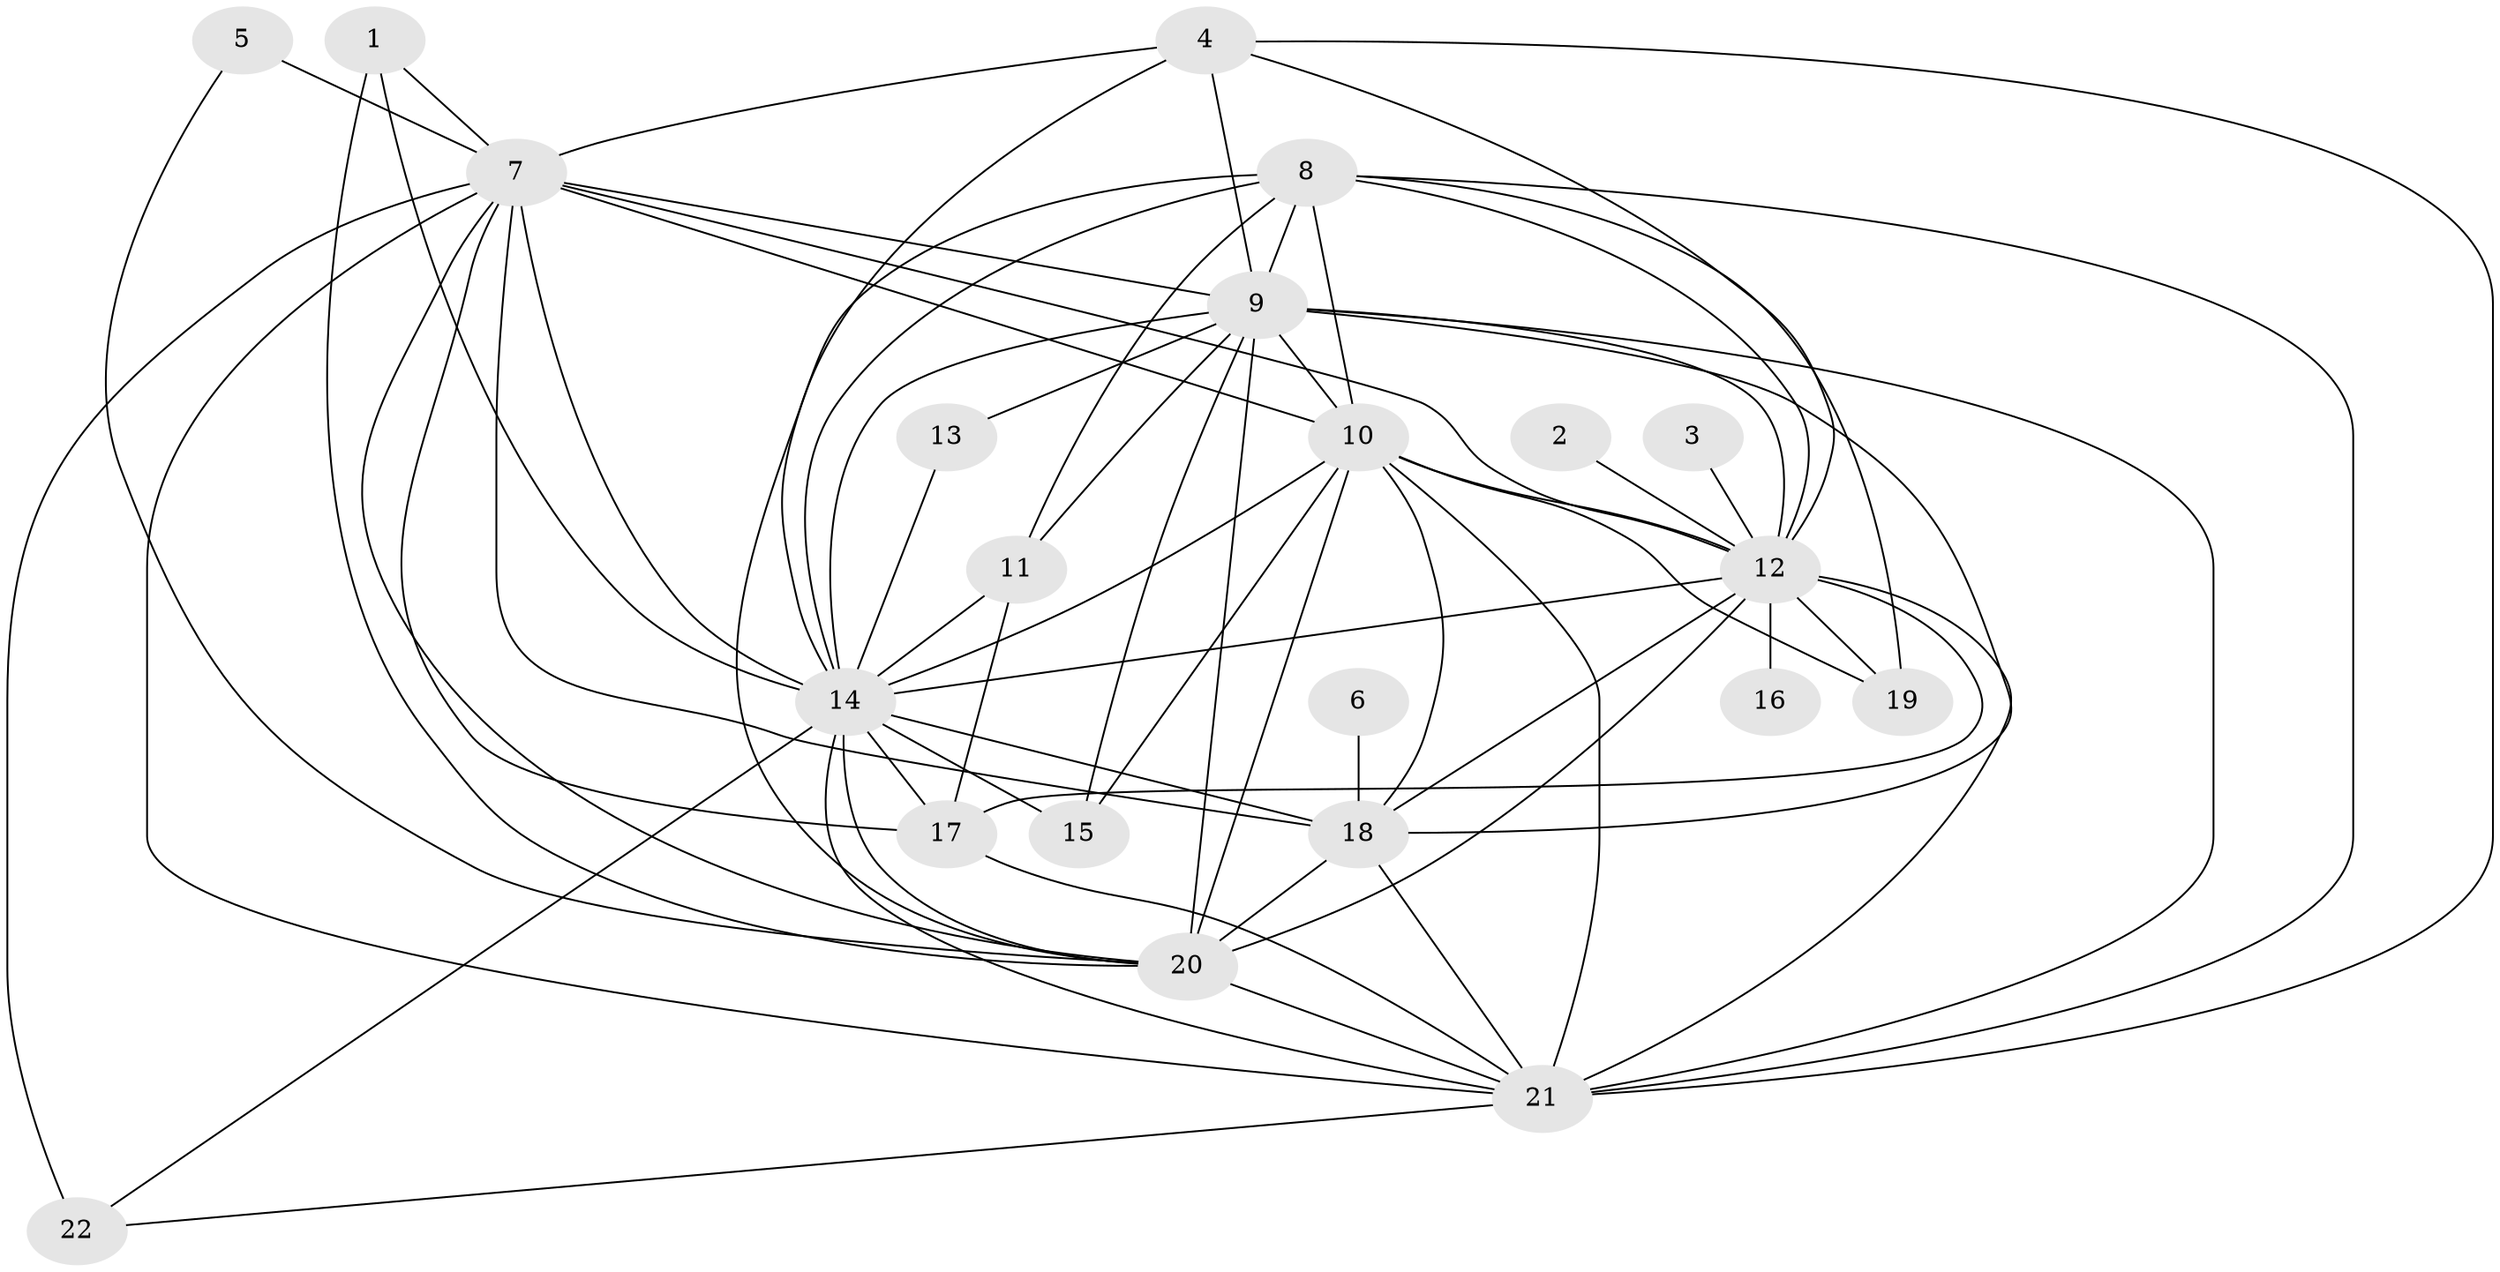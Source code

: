 // original degree distribution, {19: 0.02857142857142857, 16: 0.02857142857142857, 13: 0.014285714285714285, 18: 0.02857142857142857, 22: 0.014285714285714285, 24: 0.014285714285714285, 14: 0.014285714285714285, 3: 0.14285714285714285, 2: 0.6, 4: 0.05714285714285714, 6: 0.014285714285714285, 5: 0.04285714285714286}
// Generated by graph-tools (version 1.1) at 2025/36/03/04/25 23:36:22]
// undirected, 22 vertices, 67 edges
graph export_dot {
  node [color=gray90,style=filled];
  1;
  2;
  3;
  4;
  5;
  6;
  7;
  8;
  9;
  10;
  11;
  12;
  13;
  14;
  15;
  16;
  17;
  18;
  19;
  20;
  21;
  22;
  1 -- 7 [weight=1.0];
  1 -- 14 [weight=1.0];
  1 -- 20 [weight=1.0];
  2 -- 12 [weight=1.0];
  3 -- 12 [weight=1.0];
  4 -- 7 [weight=1.0];
  4 -- 9 [weight=1.0];
  4 -- 12 [weight=1.0];
  4 -- 14 [weight=1.0];
  4 -- 21 [weight=1.0];
  5 -- 7 [weight=2.0];
  5 -- 20 [weight=1.0];
  6 -- 18 [weight=1.0];
  7 -- 9 [weight=4.0];
  7 -- 10 [weight=1.0];
  7 -- 12 [weight=2.0];
  7 -- 14 [weight=3.0];
  7 -- 17 [weight=2.0];
  7 -- 18 [weight=1.0];
  7 -- 20 [weight=2.0];
  7 -- 21 [weight=2.0];
  7 -- 22 [weight=1.0];
  8 -- 9 [weight=1.0];
  8 -- 10 [weight=1.0];
  8 -- 11 [weight=1.0];
  8 -- 12 [weight=1.0];
  8 -- 14 [weight=3.0];
  8 -- 19 [weight=2.0];
  8 -- 20 [weight=1.0];
  8 -- 21 [weight=1.0];
  9 -- 10 [weight=3.0];
  9 -- 11 [weight=1.0];
  9 -- 12 [weight=3.0];
  9 -- 13 [weight=2.0];
  9 -- 14 [weight=4.0];
  9 -- 15 [weight=2.0];
  9 -- 18 [weight=2.0];
  9 -- 20 [weight=3.0];
  9 -- 21 [weight=3.0];
  10 -- 12 [weight=2.0];
  10 -- 14 [weight=2.0];
  10 -- 15 [weight=2.0];
  10 -- 18 [weight=1.0];
  10 -- 19 [weight=1.0];
  10 -- 20 [weight=3.0];
  10 -- 21 [weight=1.0];
  11 -- 14 [weight=2.0];
  11 -- 17 [weight=1.0];
  12 -- 14 [weight=3.0];
  12 -- 16 [weight=1.0];
  12 -- 17 [weight=1.0];
  12 -- 18 [weight=1.0];
  12 -- 19 [weight=1.0];
  12 -- 20 [weight=1.0];
  12 -- 21 [weight=3.0];
  13 -- 14 [weight=1.0];
  14 -- 15 [weight=1.0];
  14 -- 17 [weight=1.0];
  14 -- 18 [weight=3.0];
  14 -- 20 [weight=3.0];
  14 -- 21 [weight=3.0];
  14 -- 22 [weight=1.0];
  17 -- 21 [weight=1.0];
  18 -- 20 [weight=2.0];
  18 -- 21 [weight=1.0];
  20 -- 21 [weight=1.0];
  21 -- 22 [weight=1.0];
}
